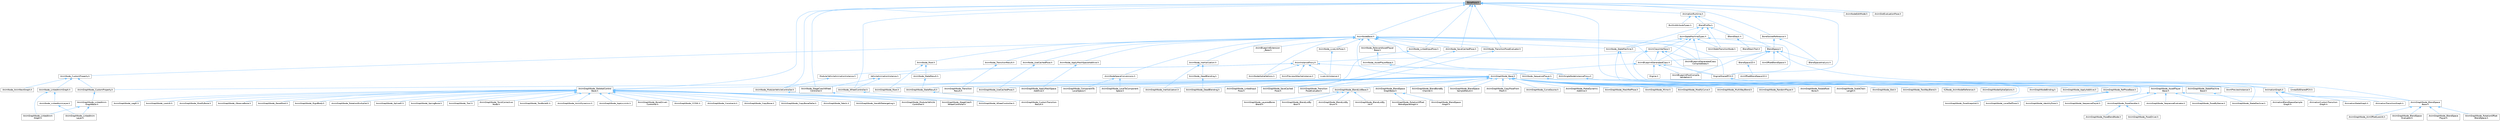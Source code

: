 digraph "BonePose.h"
{
 // INTERACTIVE_SVG=YES
 // LATEX_PDF_SIZE
  bgcolor="transparent";
  edge [fontname=Helvetica,fontsize=10,labelfontname=Helvetica,labelfontsize=10];
  node [fontname=Helvetica,fontsize=10,shape=box,height=0.2,width=0.4];
  Node1 [id="Node000001",label="BonePose.h",height=0.2,width=0.4,color="gray40", fillcolor="grey60", style="filled", fontcolor="black",tooltip=" "];
  Node1 -> Node2 [id="edge1_Node000001_Node000002",dir="back",color="steelblue1",style="solid",tooltip=" "];
  Node2 [id="Node000002",label="AnimGraphNode_SkeletalControl\lBase.h",height=0.2,width=0.4,color="grey40", fillcolor="white", style="filled",URL="$d9/dff/AnimGraphNode__SkeletalControlBase_8h.html",tooltip=" "];
  Node2 -> Node3 [id="edge2_Node000002_Node000003",dir="back",color="steelblue1",style="solid",tooltip=" "];
  Node3 [id="Node000003",label="AnimGraphNode_AnimDynamics.h",height=0.2,width=0.4,color="grey40", fillcolor="white", style="filled",URL="$da/dc2/AnimGraphNode__AnimDynamics_8h.html",tooltip=" "];
  Node2 -> Node4 [id="edge3_Node000002_Node000004",dir="back",color="steelblue1",style="solid",tooltip=" "];
  Node4 [id="Node000004",label="AnimGraphNode_ApplyLimits.h",height=0.2,width=0.4,color="grey40", fillcolor="white", style="filled",URL="$dc/d36/AnimGraphNode__ApplyLimits_8h.html",tooltip=" "];
  Node2 -> Node5 [id="edge4_Node000002_Node000005",dir="back",color="steelblue1",style="solid",tooltip=" "];
  Node5 [id="Node000005",label="AnimGraphNode_BoneDriven\lController.h",height=0.2,width=0.4,color="grey40", fillcolor="white", style="filled",URL="$df/df3/AnimGraphNode__BoneDrivenController_8h.html",tooltip=" "];
  Node2 -> Node6 [id="edge5_Node000002_Node000006",dir="back",color="steelblue1",style="solid",tooltip=" "];
  Node6 [id="Node000006",label="AnimGraphNode_CCDIK.h",height=0.2,width=0.4,color="grey40", fillcolor="white", style="filled",URL="$df/d0d/AnimGraphNode__CCDIK_8h.html",tooltip=" "];
  Node2 -> Node7 [id="edge6_Node000002_Node000007",dir="back",color="steelblue1",style="solid",tooltip=" "];
  Node7 [id="Node000007",label="AnimGraphNode_Constraint.h",height=0.2,width=0.4,color="grey40", fillcolor="white", style="filled",URL="$d2/d98/AnimGraphNode__Constraint_8h.html",tooltip=" "];
  Node2 -> Node8 [id="edge7_Node000002_Node000008",dir="back",color="steelblue1",style="solid",tooltip=" "];
  Node8 [id="Node000008",label="AnimGraphNode_CopyBone.h",height=0.2,width=0.4,color="grey40", fillcolor="white", style="filled",URL="$dc/de6/AnimGraphNode__CopyBone_8h.html",tooltip=" "];
  Node2 -> Node9 [id="edge8_Node000002_Node000009",dir="back",color="steelblue1",style="solid",tooltip=" "];
  Node9 [id="Node000009",label="AnimGraphNode_CopyBoneDelta.h",height=0.2,width=0.4,color="grey40", fillcolor="white", style="filled",URL="$d8/d60/AnimGraphNode__CopyBoneDelta_8h.html",tooltip=" "];
  Node2 -> Node10 [id="edge9_Node000002_Node000010",dir="back",color="steelblue1",style="solid",tooltip=" "];
  Node10 [id="Node000010",label="AnimGraphNode_Fabrik.h",height=0.2,width=0.4,color="grey40", fillcolor="white", style="filled",URL="$d6/d79/AnimGraphNode__Fabrik_8h.html",tooltip=" "];
  Node2 -> Node11 [id="edge10_Node000002_Node000011",dir="back",color="steelblue1",style="solid",tooltip=" "];
  Node11 [id="Node000011",label="AnimGraphNode_HandIKRetargeting.h",height=0.2,width=0.4,color="grey40", fillcolor="white", style="filled",URL="$dd/dee/AnimGraphNode__HandIKRetargeting_8h.html",tooltip=" "];
  Node2 -> Node12 [id="edge11_Node000002_Node000012",dir="back",color="steelblue1",style="solid",tooltip=" "];
  Node12 [id="Node000012",label="AnimGraphNode_LegIK.h",height=0.2,width=0.4,color="grey40", fillcolor="white", style="filled",URL="$d3/d59/AnimGraphNode__LegIK_8h.html",tooltip=" "];
  Node2 -> Node13 [id="edge12_Node000002_Node000013",dir="back",color="steelblue1",style="solid",tooltip=" "];
  Node13 [id="Node000013",label="AnimGraphNode_LookAt.h",height=0.2,width=0.4,color="grey40", fillcolor="white", style="filled",URL="$dd/de3/AnimGraphNode__LookAt_8h.html",tooltip=" "];
  Node2 -> Node14 [id="edge13_Node000002_Node000014",dir="back",color="steelblue1",style="solid",tooltip=" "];
  Node14 [id="Node000014",label="AnimGraphNode_ModifyBone.h",height=0.2,width=0.4,color="grey40", fillcolor="white", style="filled",URL="$d1/d8e/AnimGraphNode__ModifyBone_8h.html",tooltip=" "];
  Node2 -> Node15 [id="edge14_Node000002_Node000015",dir="back",color="steelblue1",style="solid",tooltip=" "];
  Node15 [id="Node000015",label="AnimGraphNode_ModularVehicle\lController.h",height=0.2,width=0.4,color="grey40", fillcolor="white", style="filled",URL="$d3/d04/AnimGraphNode__ModularVehicleController_8h.html",tooltip=" "];
  Node2 -> Node16 [id="edge15_Node000002_Node000016",dir="back",color="steelblue1",style="solid",tooltip=" "];
  Node16 [id="Node000016",label="AnimGraphNode_ObserveBone.h",height=0.2,width=0.4,color="grey40", fillcolor="white", style="filled",URL="$d0/dcc/AnimGraphNode__ObserveBone_8h.html",tooltip=" "];
  Node2 -> Node17 [id="edge16_Node000002_Node000017",dir="back",color="steelblue1",style="solid",tooltip=" "];
  Node17 [id="Node000017",label="AnimGraphNode_ResetRoot.h",height=0.2,width=0.4,color="grey40", fillcolor="white", style="filled",URL="$dd/da9/AnimGraphNode__ResetRoot_8h.html",tooltip=" "];
  Node2 -> Node18 [id="edge17_Node000002_Node000018",dir="back",color="steelblue1",style="solid",tooltip=" "];
  Node18 [id="Node000018",label="AnimGraphNode_RigidBody.h",height=0.2,width=0.4,color="grey40", fillcolor="white", style="filled",URL="$d0/d05/AnimGraphNode__RigidBody_8h.html",tooltip=" "];
  Node2 -> Node19 [id="edge18_Node000002_Node000019",dir="back",color="steelblue1",style="solid",tooltip=" "];
  Node19 [id="Node000019",label="AnimGraphNode_RotationMultiplier.h",height=0.2,width=0.4,color="grey40", fillcolor="white", style="filled",URL="$d6/d16/AnimGraphNode__RotationMultiplier_8h.html",tooltip=" "];
  Node2 -> Node20 [id="edge19_Node000002_Node000020",dir="back",color="steelblue1",style="solid",tooltip=" "];
  Node20 [id="Node000020",label="AnimGraphNode_SplineIK.h",height=0.2,width=0.4,color="grey40", fillcolor="white", style="filled",URL="$d0/d7e/AnimGraphNode__SplineIK_8h.html",tooltip=" "];
  Node2 -> Node21 [id="edge20_Node000002_Node000021",dir="back",color="steelblue1",style="solid",tooltip=" "];
  Node21 [id="Node000021",label="AnimGraphNode_SpringBone.h",height=0.2,width=0.4,color="grey40", fillcolor="white", style="filled",URL="$dc/d38/AnimGraphNode__SpringBone_8h.html",tooltip=" "];
  Node2 -> Node22 [id="edge21_Node000002_Node000022",dir="back",color="steelblue1",style="solid",tooltip=" "];
  Node22 [id="Node000022",label="AnimGraphNode_StageCoach\lWheelController.h",height=0.2,width=0.4,color="grey40", fillcolor="white", style="filled",URL="$d6/dbe/AnimGraphNode__StageCoachWheelController_8h.html",tooltip=" "];
  Node2 -> Node23 [id="edge22_Node000002_Node000023",dir="back",color="steelblue1",style="solid",tooltip=" "];
  Node23 [id="Node000023",label="AnimGraphNode_Trail.h",height=0.2,width=0.4,color="grey40", fillcolor="white", style="filled",URL="$d4/d5a/AnimGraphNode__Trail_8h.html",tooltip=" "];
  Node2 -> Node24 [id="edge23_Node000002_Node000024",dir="back",color="steelblue1",style="solid",tooltip=" "];
  Node24 [id="Node000024",label="AnimGraphNode_TwistCorrective\lNode.h",height=0.2,width=0.4,color="grey40", fillcolor="white", style="filled",URL="$de/d7f/AnimGraphNode__TwistCorrectiveNode_8h.html",tooltip=" "];
  Node2 -> Node25 [id="edge24_Node000002_Node000025",dir="back",color="steelblue1",style="solid",tooltip=" "];
  Node25 [id="Node000025",label="AnimGraphNode_TwoBoneIK.h",height=0.2,width=0.4,color="grey40", fillcolor="white", style="filled",URL="$d1/dc2/AnimGraphNode__TwoBoneIK_8h.html",tooltip=" "];
  Node2 -> Node26 [id="edge25_Node000002_Node000026",dir="back",color="steelblue1",style="solid",tooltip=" "];
  Node26 [id="Node000026",label="AnimGraphNode_WheelController.h",height=0.2,width=0.4,color="grey40", fillcolor="white", style="filled",URL="$df/de4/AnimGraphNode__WheelController_8h.html",tooltip=" "];
  Node1 -> Node27 [id="edge26_Node000001_Node000027",dir="back",color="steelblue1",style="solid",tooltip=" "];
  Node27 [id="Node000027",label="AnimNodeBase.h",height=0.2,width=0.4,color="grey40", fillcolor="white", style="filled",URL="$d9/dce/AnimNodeBase_8h.html",tooltip=" "];
  Node27 -> Node28 [id="edge27_Node000027_Node000028",dir="back",color="steelblue1",style="solid",tooltip=" "];
  Node28 [id="Node000028",label="AnimBlueprintExtension\l_Base.h",height=0.2,width=0.4,color="grey40", fillcolor="white", style="filled",URL="$d1/d73/AnimBlueprintExtension__Base_8h.html",tooltip=" "];
  Node27 -> Node29 [id="edge28_Node000027_Node000029",dir="back",color="steelblue1",style="solid",tooltip=" "];
  Node29 [id="Node000029",label="AnimBlueprintGeneratedClass.h",height=0.2,width=0.4,color="grey40", fillcolor="white", style="filled",URL="$dc/d81/AnimBlueprintGeneratedClass_8h.html",tooltip=" "];
  Node29 -> Node30 [id="edge29_Node000029_Node000030",dir="back",color="steelblue1",style="solid",tooltip=" "];
  Node30 [id="Node000030",label="AnimBlueprintPostCompile\lValidation.h",height=0.2,width=0.4,color="grey40", fillcolor="white", style="filled",URL="$de/d1b/AnimBlueprintPostCompileValidation_8h.html",tooltip=" "];
  Node29 -> Node31 [id="edge30_Node000029_Node000031",dir="back",color="steelblue1",style="solid",tooltip=" "];
  Node31 [id="Node000031",label="AnimGraphNode_Base.h",height=0.2,width=0.4,color="grey40", fillcolor="white", style="filled",URL="$d0/dfb/AnimGraphNode__Base_8h.html",tooltip=" "];
  Node31 -> Node32 [id="edge31_Node000031_Node000032",dir="back",color="steelblue1",style="solid",tooltip=" "];
  Node32 [id="Node000032",label="AnimGraphNodeAlphaOptions.h",height=0.2,width=0.4,color="grey40", fillcolor="white", style="filled",URL="$d6/df6/AnimGraphNodeAlphaOptions_8h.html",tooltip=" "];
  Node31 -> Node33 [id="edge32_Node000031_Node000033",dir="back",color="steelblue1",style="solid",tooltip=" "];
  Node33 [id="Node000033",label="AnimGraphNodeBinding.h",height=0.2,width=0.4,color="grey40", fillcolor="white", style="filled",URL="$d6/d3b/AnimGraphNodeBinding_8h.html",tooltip=" "];
  Node31 -> Node34 [id="edge33_Node000031_Node000034",dir="back",color="steelblue1",style="solid",tooltip=" "];
  Node34 [id="Node000034",label="AnimGraphNode_ApplyAdditive.h",height=0.2,width=0.4,color="grey40", fillcolor="white", style="filled",URL="$da/d67/AnimGraphNode__ApplyAdditive_8h.html",tooltip=" "];
  Node31 -> Node35 [id="edge34_Node000031_Node000035",dir="back",color="steelblue1",style="solid",tooltip=" "];
  Node35 [id="Node000035",label="AnimGraphNode_ApplyMeshSpace\lAdditive.h",height=0.2,width=0.4,color="grey40", fillcolor="white", style="filled",URL="$dd/dc4/AnimGraphNode__ApplyMeshSpaceAdditive_8h.html",tooltip=" "];
  Node31 -> Node36 [id="edge35_Node000031_Node000036",dir="back",color="steelblue1",style="solid",tooltip=" "];
  Node36 [id="Node000036",label="AnimGraphNode_AssetPlayer\lBase.h",height=0.2,width=0.4,color="grey40", fillcolor="white", style="filled",URL="$d1/d4f/AnimGraphNode__AssetPlayerBase_8h.html",tooltip=" "];
  Node36 -> Node37 [id="edge36_Node000036_Node000037",dir="back",color="steelblue1",style="solid",tooltip=" "];
  Node37 [id="Node000037",label="AnimGraphNode_BlendSpace\lBase.h",height=0.2,width=0.4,color="grey40", fillcolor="white", style="filled",URL="$d7/d6d/AnimGraphNode__BlendSpaceBase_8h.html",tooltip=" "];
  Node37 -> Node38 [id="edge37_Node000037_Node000038",dir="back",color="steelblue1",style="solid",tooltip=" "];
  Node38 [id="Node000038",label="AnimGraphNode_AimOffsetLookAt.h",height=0.2,width=0.4,color="grey40", fillcolor="white", style="filled",URL="$d2/daa/AnimGraphNode__AimOffsetLookAt_8h.html",tooltip=" "];
  Node37 -> Node39 [id="edge38_Node000037_Node000039",dir="back",color="steelblue1",style="solid",tooltip=" "];
  Node39 [id="Node000039",label="AnimGraphNode_BlendSpace\lEvaluator.h",height=0.2,width=0.4,color="grey40", fillcolor="white", style="filled",URL="$d0/d5d/AnimGraphNode__BlendSpaceEvaluator_8h.html",tooltip=" "];
  Node37 -> Node40 [id="edge39_Node000037_Node000040",dir="back",color="steelblue1",style="solid",tooltip=" "];
  Node40 [id="Node000040",label="AnimGraphNode_BlendSpace\lPlayer.h",height=0.2,width=0.4,color="grey40", fillcolor="white", style="filled",URL="$d2/d22/AnimGraphNode__BlendSpacePlayer_8h.html",tooltip=" "];
  Node37 -> Node41 [id="edge40_Node000037_Node000041",dir="back",color="steelblue1",style="solid",tooltip=" "];
  Node41 [id="Node000041",label="AnimGraphNode_RotationOffset\lBlendSpace.h",height=0.2,width=0.4,color="grey40", fillcolor="white", style="filled",URL="$dc/dd5/AnimGraphNode__RotationOffsetBlendSpace_8h.html",tooltip=" "];
  Node36 -> Node42 [id="edge41_Node000036_Node000042",dir="back",color="steelblue1",style="solid",tooltip=" "];
  Node42 [id="Node000042",label="AnimGraphNode_PoseByName.h",height=0.2,width=0.4,color="grey40", fillcolor="white", style="filled",URL="$d7/d02/AnimGraphNode__PoseByName_8h.html",tooltip=" "];
  Node36 -> Node43 [id="edge42_Node000036_Node000043",dir="back",color="steelblue1",style="solid",tooltip=" "];
  Node43 [id="Node000043",label="AnimGraphNode_PoseHandler.h",height=0.2,width=0.4,color="grey40", fillcolor="white", style="filled",URL="$df/dfb/AnimGraphNode__PoseHandler_8h.html",tooltip=" "];
  Node43 -> Node44 [id="edge43_Node000043_Node000044",dir="back",color="steelblue1",style="solid",tooltip=" "];
  Node44 [id="Node000044",label="AnimGraphNode_PoseBlendNode.h",height=0.2,width=0.4,color="grey40", fillcolor="white", style="filled",URL="$de/d70/AnimGraphNode__PoseBlendNode_8h.html",tooltip=" "];
  Node43 -> Node45 [id="edge44_Node000043_Node000045",dir="back",color="steelblue1",style="solid",tooltip=" "];
  Node45 [id="Node000045",label="AnimGraphNode_PoseDriver.h",height=0.2,width=0.4,color="grey40", fillcolor="white", style="filled",URL="$d7/d7d/AnimGraphNode__PoseDriver_8h.html",tooltip=" "];
  Node36 -> Node46 [id="edge45_Node000036_Node000046",dir="back",color="steelblue1",style="solid",tooltip=" "];
  Node46 [id="Node000046",label="AnimGraphNode_SequenceEvaluator.h",height=0.2,width=0.4,color="grey40", fillcolor="white", style="filled",URL="$d1/d1c/AnimGraphNode__SequenceEvaluator_8h.html",tooltip=" "];
  Node36 -> Node47 [id="edge46_Node000036_Node000047",dir="back",color="steelblue1",style="solid",tooltip=" "];
  Node47 [id="Node000047",label="AnimGraphNode_SequencePlayer.h",height=0.2,width=0.4,color="grey40", fillcolor="white", style="filled",URL="$d2/d91/AnimGraphNode__SequencePlayer_8h.html",tooltip=" "];
  Node31 -> Node48 [id="edge47_Node000031_Node000048",dir="back",color="steelblue1",style="solid",tooltip=" "];
  Node48 [id="Node000048",label="AnimGraphNode_BlendBoneBy\lChannel.h",height=0.2,width=0.4,color="grey40", fillcolor="white", style="filled",URL="$de/da9/AnimGraphNode__BlendBoneByChannel_8h.html",tooltip=" "];
  Node31 -> Node49 [id="edge48_Node000031_Node000049",dir="back",color="steelblue1",style="solid",tooltip=" "];
  Node49 [id="Node000049",label="AnimGraphNode_BlendListBase.h",height=0.2,width=0.4,color="grey40", fillcolor="white", style="filled",URL="$d7/d20/AnimGraphNode__BlendListBase_8h.html",tooltip=" "];
  Node49 -> Node50 [id="edge49_Node000049_Node000050",dir="back",color="steelblue1",style="solid",tooltip=" "];
  Node50 [id="Node000050",label="AnimGraphNode_BlendListBy\lBool.h",height=0.2,width=0.4,color="grey40", fillcolor="white", style="filled",URL="$d9/d9d/AnimGraphNode__BlendListByBool_8h.html",tooltip=" "];
  Node49 -> Node51 [id="edge50_Node000049_Node000051",dir="back",color="steelblue1",style="solid",tooltip=" "];
  Node51 [id="Node000051",label="AnimGraphNode_BlendListBy\lEnum.h",height=0.2,width=0.4,color="grey40", fillcolor="white", style="filled",URL="$de/d60/AnimGraphNode__BlendListByEnum_8h.html",tooltip=" "];
  Node49 -> Node52 [id="edge51_Node000049_Node000052",dir="back",color="steelblue1",style="solid",tooltip=" "];
  Node52 [id="Node000052",label="AnimGraphNode_BlendListBy\lInt.h",height=0.2,width=0.4,color="grey40", fillcolor="white", style="filled",URL="$dc/df2/AnimGraphNode__BlendListByInt_8h.html",tooltip=" "];
  Node49 -> Node53 [id="edge52_Node000049_Node000053",dir="back",color="steelblue1",style="solid",tooltip=" "];
  Node53 [id="Node000053",label="AnimGraphNode_LayeredBone\lBlend.h",height=0.2,width=0.4,color="grey40", fillcolor="white", style="filled",URL="$d2/d01/AnimGraphNode__LayeredBoneBlend_8h.html",tooltip=" "];
  Node31 -> Node54 [id="edge53_Node000031_Node000054",dir="back",color="steelblue1",style="solid",tooltip=" "];
  Node54 [id="Node000054",label="AnimGraphNode_BlendSpace\lGraphBase.h",height=0.2,width=0.4,color="grey40", fillcolor="white", style="filled",URL="$d6/d44/AnimGraphNode__BlendSpaceGraphBase_8h.html",tooltip=" "];
  Node54 -> Node55 [id="edge54_Node000054_Node000055",dir="back",color="steelblue1",style="solid",tooltip=" "];
  Node55 [id="Node000055",label="AnimGraphNode_BlendSpace\lGraph.h",height=0.2,width=0.4,color="grey40", fillcolor="white", style="filled",URL="$d7/d81/AnimGraphNode__BlendSpaceGraph_8h.html",tooltip=" "];
  Node54 -> Node56 [id="edge55_Node000054_Node000056",dir="back",color="steelblue1",style="solid",tooltip=" "];
  Node56 [id="Node000056",label="AnimGraphNode_RotationOffset\lBlendSpaceGraph.h",height=0.2,width=0.4,color="grey40", fillcolor="white", style="filled",URL="$d0/d4c/AnimGraphNode__RotationOffsetBlendSpaceGraph_8h.html",tooltip=" "];
  Node31 -> Node57 [id="edge56_Node000031_Node000057",dir="back",color="steelblue1",style="solid",tooltip=" "];
  Node57 [id="Node000057",label="AnimGraphNode_BlendSpace\lSampleResult.h",height=0.2,width=0.4,color="grey40", fillcolor="white", style="filled",URL="$de/df8/AnimGraphNode__BlendSpaceSampleResult_8h.html",tooltip=" "];
  Node31 -> Node58 [id="edge57_Node000031_Node000058",dir="back",color="steelblue1",style="solid",tooltip=" "];
  Node58 [id="Node000058",label="AnimGraphNode_ComponentTo\lLocalSpace.h",height=0.2,width=0.4,color="grey40", fillcolor="white", style="filled",URL="$d1/d3f/AnimGraphNode__ComponentToLocalSpace_8h.html",tooltip=" "];
  Node31 -> Node59 [id="edge58_Node000031_Node000059",dir="back",color="steelblue1",style="solid",tooltip=" "];
  Node59 [id="Node000059",label="AnimGraphNode_CopyPoseFrom\lMesh.h",height=0.2,width=0.4,color="grey40", fillcolor="white", style="filled",URL="$d6/d71/AnimGraphNode__CopyPoseFromMesh_8h.html",tooltip=" "];
  Node31 -> Node60 [id="edge59_Node000031_Node000060",dir="back",color="steelblue1",style="solid",tooltip=" "];
  Node60 [id="Node000060",label="AnimGraphNode_CurveSource.h",height=0.2,width=0.4,color="grey40", fillcolor="white", style="filled",URL="$dc/de5/AnimGraphNode__CurveSource_8h.html",tooltip=" "];
  Node31 -> Node61 [id="edge60_Node000031_Node000061",dir="back",color="steelblue1",style="solid",tooltip=" "];
  Node61 [id="Node000061",label="AnimGraphNode_CustomProperty.h",height=0.2,width=0.4,color="grey40", fillcolor="white", style="filled",URL="$d8/d3f/AnimGraphNode__CustomProperty_8h.html",tooltip=" "];
  Node61 -> Node62 [id="edge61_Node000061_Node000062",dir="back",color="steelblue1",style="solid",tooltip=" "];
  Node62 [id="Node000062",label="AnimGraphNode_LinkedAnim\lGraphBase.h",height=0.2,width=0.4,color="grey40", fillcolor="white", style="filled",URL="$d5/de1/AnimGraphNode__LinkedAnimGraphBase_8h.html",tooltip=" "];
  Node62 -> Node63 [id="edge62_Node000062_Node000063",dir="back",color="steelblue1",style="solid",tooltip=" "];
  Node63 [id="Node000063",label="AnimGraphNode_LinkedAnim\lGraph.h",height=0.2,width=0.4,color="grey40", fillcolor="white", style="filled",URL="$da/dd5/AnimGraphNode__LinkedAnimGraph_8h.html",tooltip=" "];
  Node62 -> Node64 [id="edge63_Node000062_Node000064",dir="back",color="steelblue1",style="solid",tooltip=" "];
  Node64 [id="Node000064",label="AnimGraphNode_LinkedAnim\lLayer.h",height=0.2,width=0.4,color="grey40", fillcolor="white", style="filled",URL="$dc/d51/AnimGraphNode__LinkedAnimLayer_8h.html",tooltip=" "];
  Node31 -> Node65 [id="edge64_Node000031_Node000065",dir="back",color="steelblue1",style="solid",tooltip=" "];
  Node65 [id="Node000065",label="AnimGraphNode_DeadBlending.h",height=0.2,width=0.4,color="grey40", fillcolor="white", style="filled",URL="$d8/d73/AnimGraphNode__DeadBlending_8h.html",tooltip=" "];
  Node31 -> Node66 [id="edge65_Node000031_Node000066",dir="back",color="steelblue1",style="solid",tooltip=" "];
  Node66 [id="Node000066",label="AnimGraphNode_Inertialization.h",height=0.2,width=0.4,color="grey40", fillcolor="white", style="filled",URL="$d7/d66/AnimGraphNode__Inertialization_8h.html",tooltip=" "];
  Node31 -> Node67 [id="edge66_Node000031_Node000067",dir="back",color="steelblue1",style="solid",tooltip=" "];
  Node67 [id="Node000067",label="AnimGraphNode_LinkedInput\lPose.h",height=0.2,width=0.4,color="grey40", fillcolor="white", style="filled",URL="$d7/d8c/AnimGraphNode__LinkedInputPose_8h.html",tooltip=" "];
  Node31 -> Node68 [id="edge67_Node000031_Node000068",dir="back",color="steelblue1",style="solid",tooltip=" "];
  Node68 [id="Node000068",label="AnimGraphNode_LocalToComponent\lSpace.h",height=0.2,width=0.4,color="grey40", fillcolor="white", style="filled",URL="$d6/d01/AnimGraphNode__LocalToComponentSpace_8h.html",tooltip=" "];
  Node31 -> Node69 [id="edge68_Node000031_Node000069",dir="back",color="steelblue1",style="solid",tooltip=" "];
  Node69 [id="Node000069",label="AnimGraphNode_MakeDynamic\lAdditive.h",height=0.2,width=0.4,color="grey40", fillcolor="white", style="filled",URL="$d4/dc9/AnimGraphNode__MakeDynamicAdditive_8h.html",tooltip=" "];
  Node31 -> Node70 [id="edge69_Node000031_Node000070",dir="back",color="steelblue1",style="solid",tooltip=" "];
  Node70 [id="Node000070",label="AnimGraphNode_MeshRefPose.h",height=0.2,width=0.4,color="grey40", fillcolor="white", style="filled",URL="$d3/d58/AnimGraphNode__MeshRefPose_8h.html",tooltip=" "];
  Node31 -> Node71 [id="edge70_Node000031_Node000071",dir="back",color="steelblue1",style="solid",tooltip=" "];
  Node71 [id="Node000071",label="AnimGraphNode_Mirror.h",height=0.2,width=0.4,color="grey40", fillcolor="white", style="filled",URL="$de/d96/AnimGraphNode__Mirror_8h.html",tooltip=" "];
  Node31 -> Node72 [id="edge71_Node000031_Node000072",dir="back",color="steelblue1",style="solid",tooltip=" "];
  Node72 [id="Node000072",label="AnimGraphNode_ModifyCurve.h",height=0.2,width=0.4,color="grey40", fillcolor="white", style="filled",URL="$d5/d09/AnimGraphNode__ModifyCurve_8h.html",tooltip=" "];
  Node31 -> Node73 [id="edge72_Node000031_Node000073",dir="back",color="steelblue1",style="solid",tooltip=" "];
  Node73 [id="Node000073",label="AnimGraphNode_MultiWayBlend.h",height=0.2,width=0.4,color="grey40", fillcolor="white", style="filled",URL="$dd/dcb/AnimGraphNode__MultiWayBlend_8h.html",tooltip=" "];
  Node31 -> Node74 [id="edge73_Node000031_Node000074",dir="back",color="steelblue1",style="solid",tooltip=" "];
  Node74 [id="Node000074",label="AnimGraphNode_PoseSnapshot.h",height=0.2,width=0.4,color="grey40", fillcolor="white", style="filled",URL="$d1/d92/AnimGraphNode__PoseSnapshot_8h.html",tooltip=" "];
  Node31 -> Node75 [id="edge74_Node000031_Node000075",dir="back",color="steelblue1",style="solid",tooltip=" "];
  Node75 [id="Node000075",label="AnimGraphNode_RandomPlayer.h",height=0.2,width=0.4,color="grey40", fillcolor="white", style="filled",URL="$dc/d48/AnimGraphNode__RandomPlayer_8h.html",tooltip=" "];
  Node31 -> Node76 [id="edge75_Node000031_Node000076",dir="back",color="steelblue1",style="solid",tooltip=" "];
  Node76 [id="Node000076",label="AnimGraphNode_RefPoseBase.h",height=0.2,width=0.4,color="grey40", fillcolor="white", style="filled",URL="$d8/d34/AnimGraphNode__RefPoseBase_8h.html",tooltip=" "];
  Node76 -> Node77 [id="edge76_Node000076_Node000077",dir="back",color="steelblue1",style="solid",tooltip=" "];
  Node77 [id="Node000077",label="AnimGraphNode_IdentityPose.h",height=0.2,width=0.4,color="grey40", fillcolor="white", style="filled",URL="$d8/dac/AnimGraphNode__IdentityPose_8h.html",tooltip=" "];
  Node76 -> Node78 [id="edge77_Node000076_Node000078",dir="back",color="steelblue1",style="solid",tooltip=" "];
  Node78 [id="Node000078",label="AnimGraphNode_LocalRefPose.h",height=0.2,width=0.4,color="grey40", fillcolor="white", style="filled",URL="$df/d6f/AnimGraphNode__LocalRefPose_8h.html",tooltip=" "];
  Node76 -> Node74 [id="edge78_Node000076_Node000074",dir="back",color="steelblue1",style="solid",tooltip=" "];
  Node31 -> Node79 [id="edge79_Node000031_Node000079",dir="back",color="steelblue1",style="solid",tooltip=" "];
  Node79 [id="Node000079",label="AnimGraphNode_Root.h",height=0.2,width=0.4,color="grey40", fillcolor="white", style="filled",URL="$d2/d39/AnimGraphNode__Root_8h.html",tooltip=" "];
  Node31 -> Node80 [id="edge80_Node000031_Node000080",dir="back",color="steelblue1",style="solid",tooltip=" "];
  Node80 [id="Node000080",label="AnimGraphNode_RotateRoot\lBone.h",height=0.2,width=0.4,color="grey40", fillcolor="white", style="filled",URL="$d4/de0/AnimGraphNode__RotateRootBone_8h.html",tooltip=" "];
  Node31 -> Node81 [id="edge81_Node000031_Node000081",dir="back",color="steelblue1",style="solid",tooltip=" "];
  Node81 [id="Node000081",label="AnimGraphNode_SaveCached\lPose.h",height=0.2,width=0.4,color="grey40", fillcolor="white", style="filled",URL="$df/d5e/AnimGraphNode__SaveCachedPose_8h.html",tooltip=" "];
  Node31 -> Node82 [id="edge82_Node000031_Node000082",dir="back",color="steelblue1",style="solid",tooltip=" "];
  Node82 [id="Node000082",label="AnimGraphNode_ScaleChain\lLength.h",height=0.2,width=0.4,color="grey40", fillcolor="white", style="filled",URL="$d9/df8/AnimGraphNode__ScaleChainLength_8h.html",tooltip=" "];
  Node31 -> Node2 [id="edge83_Node000031_Node000002",dir="back",color="steelblue1",style="solid",tooltip=" "];
  Node31 -> Node83 [id="edge84_Node000031_Node000083",dir="back",color="steelblue1",style="solid",tooltip=" "];
  Node83 [id="Node000083",label="AnimGraphNode_Slot.h",height=0.2,width=0.4,color="grey40", fillcolor="white", style="filled",URL="$df/d63/AnimGraphNode__Slot_8h.html",tooltip=" "];
  Node31 -> Node84 [id="edge85_Node000031_Node000084",dir="back",color="steelblue1",style="solid",tooltip=" "];
  Node84 [id="Node000084",label="AnimGraphNode_StateMachine\lBase.h",height=0.2,width=0.4,color="grey40", fillcolor="white", style="filled",URL="$dc/d11/AnimGraphNode__StateMachineBase_8h.html",tooltip=" "];
  Node84 -> Node85 [id="edge86_Node000084_Node000085",dir="back",color="steelblue1",style="solid",tooltip=" "];
  Node85 [id="Node000085",label="AnimGraphNode_StateMachine.h",height=0.2,width=0.4,color="grey40", fillcolor="white", style="filled",URL="$d9/d4d/AnimGraphNode__StateMachine_8h.html",tooltip=" "];
  Node31 -> Node86 [id="edge87_Node000031_Node000086",dir="back",color="steelblue1",style="solid",tooltip=" "];
  Node86 [id="Node000086",label="AnimGraphNode_StateResult.h",height=0.2,width=0.4,color="grey40", fillcolor="white", style="filled",URL="$d3/d7e/AnimGraphNode__StateResult_8h.html",tooltip=" "];
  Node86 -> Node87 [id="edge88_Node000086_Node000087",dir="back",color="steelblue1",style="solid",tooltip=" "];
  Node87 [id="Node000087",label="AnimGraphNode_CustomTransition\lResult.h",height=0.2,width=0.4,color="grey40", fillcolor="white", style="filled",URL="$df/d6e/AnimGraphNode__CustomTransitionResult_8h.html",tooltip=" "];
  Node31 -> Node88 [id="edge89_Node000031_Node000088",dir="back",color="steelblue1",style="solid",tooltip=" "];
  Node88 [id="Node000088",label="AnimGraphNode_Transition\lPoseEvaluator.h",height=0.2,width=0.4,color="grey40", fillcolor="white", style="filled",URL="$d8/dec/AnimGraphNode__TransitionPoseEvaluator_8h.html",tooltip=" "];
  Node31 -> Node89 [id="edge90_Node000031_Node000089",dir="back",color="steelblue1",style="solid",tooltip=" "];
  Node89 [id="Node000089",label="AnimGraphNode_Transition\lResult.h",height=0.2,width=0.4,color="grey40", fillcolor="white", style="filled",URL="$d7/d74/AnimGraphNode__TransitionResult_8h.html",tooltip=" "];
  Node31 -> Node90 [id="edge91_Node000031_Node000090",dir="back",color="steelblue1",style="solid",tooltip=" "];
  Node90 [id="Node000090",label="AnimGraphNode_TwoWayBlend.h",height=0.2,width=0.4,color="grey40", fillcolor="white", style="filled",URL="$d0/df0/AnimGraphNode__TwoWayBlend_8h.html",tooltip=" "];
  Node31 -> Node91 [id="edge92_Node000031_Node000091",dir="back",color="steelblue1",style="solid",tooltip=" "];
  Node91 [id="Node000091",label="AnimGraphNode_UseCachedPose.h",height=0.2,width=0.4,color="grey40", fillcolor="white", style="filled",URL="$d8/d30/AnimGraphNode__UseCachedPose_8h.html",tooltip=" "];
  Node31 -> Node92 [id="edge93_Node000031_Node000092",dir="back",color="steelblue1",style="solid",tooltip=" "];
  Node92 [id="Node000092",label="AnimationGraph.h",height=0.2,width=0.4,color="grey40", fillcolor="white", style="filled",URL="$df/d2e/AnimationGraph_8h.html",tooltip=" "];
  Node92 -> Node93 [id="edge94_Node000092_Node000093",dir="back",color="steelblue1",style="solid",tooltip=" "];
  Node93 [id="Node000093",label="AnimationBlendSpaceSample\lGraph.h",height=0.2,width=0.4,color="grey40", fillcolor="white", style="filled",URL="$d1/d35/AnimationBlendSpaceSampleGraph_8h.html",tooltip=" "];
  Node92 -> Node94 [id="edge95_Node000092_Node000094",dir="back",color="steelblue1",style="solid",tooltip=" "];
  Node94 [id="Node000094",label="AnimationCustomTransition\lGraph.h",height=0.2,width=0.4,color="grey40", fillcolor="white", style="filled",URL="$dc/d6c/AnimationCustomTransitionGraph_8h.html",tooltip=" "];
  Node92 -> Node95 [id="edge96_Node000092_Node000095",dir="back",color="steelblue1",style="solid",tooltip=" "];
  Node95 [id="Node000095",label="AnimationStateGraph.h",height=0.2,width=0.4,color="grey40", fillcolor="white", style="filled",URL="$d1/d71/AnimationStateGraph_8h.html",tooltip=" "];
  Node92 -> Node96 [id="edge97_Node000092_Node000096",dir="back",color="steelblue1",style="solid",tooltip=" "];
  Node96 [id="Node000096",label="AnimationTransitionGraph.h",height=0.2,width=0.4,color="grey40", fillcolor="white", style="filled",URL="$d2/d0b/AnimationTransitionGraph_8h.html",tooltip=" "];
  Node31 -> Node97 [id="edge98_Node000031_Node000097",dir="back",color="steelblue1",style="solid",tooltip=" "];
  Node97 [id="Node000097",label="K2Node_AnimNodeReference.h",height=0.2,width=0.4,color="grey40", fillcolor="white", style="filled",URL="$d2/d81/K2Node__AnimNodeReference_8h.html",tooltip=" "];
  Node29 -> Node98 [id="edge99_Node000029_Node000098",dir="back",color="steelblue1",style="solid",tooltip=" "];
  Node98 [id="Node000098",label="Engine.h",height=0.2,width=0.4,color="grey40", fillcolor="white", style="filled",URL="$d1/d34/Public_2Engine_8h.html",tooltip=" "];
  Node29 -> Node99 [id="edge100_Node000029_Node000099",dir="back",color="steelblue1",style="solid",tooltip=" "];
  Node99 [id="Node000099",label="EngineSharedPCH.h",height=0.2,width=0.4,color="grey40", fillcolor="white", style="filled",URL="$dc/dbb/EngineSharedPCH_8h.html",tooltip=" "];
  Node99 -> Node100 [id="edge101_Node000099_Node000100",dir="back",color="steelblue1",style="solid",tooltip=" "];
  Node100 [id="Node000100",label="UnrealEdSharedPCH.h",height=0.2,width=0.4,color="grey40", fillcolor="white", style="filled",URL="$d1/de6/UnrealEdSharedPCH_8h.html",tooltip=" "];
  Node27 -> Node31 [id="edge102_Node000027_Node000031",dir="back",color="steelblue1",style="solid",tooltip=" "];
  Node27 -> Node101 [id="edge103_Node000027_Node000101",dir="back",color="steelblue1",style="solid",tooltip=" "];
  Node101 [id="Node000101",label="AnimNodeAlphaOptions.h",height=0.2,width=0.4,color="grey40", fillcolor="white", style="filled",URL="$df/d96/AnimNodeAlphaOptions_8h.html",tooltip=" "];
  Node27 -> Node102 [id="edge104_Node000027_Node000102",dir="back",color="steelblue1",style="solid",tooltip=" "];
  Node102 [id="Node000102",label="AnimNodeSpaceConversions.h",height=0.2,width=0.4,color="grey40", fillcolor="white", style="filled",URL="$da/d0a/AnimNodeSpaceConversions_8h.html",tooltip=" "];
  Node102 -> Node58 [id="edge105_Node000102_Node000058",dir="back",color="steelblue1",style="solid",tooltip=" "];
  Node102 -> Node68 [id="edge106_Node000102_Node000068",dir="back",color="steelblue1",style="solid",tooltip=" "];
  Node27 -> Node103 [id="edge107_Node000027_Node000103",dir="back",color="steelblue1",style="solid",tooltip=" "];
  Node103 [id="Node000103",label="AnimNode_ApplyMeshSpaceAdditive.h",height=0.2,width=0.4,color="grey40", fillcolor="white", style="filled",URL="$d9/d6b/AnimNode__ApplyMeshSpaceAdditive_8h.html",tooltip=" "];
  Node103 -> Node35 [id="edge108_Node000103_Node000035",dir="back",color="steelblue1",style="solid",tooltip=" "];
  Node27 -> Node104 [id="edge109_Node000027_Node000104",dir="back",color="steelblue1",style="solid",tooltip=" "];
  Node104 [id="Node000104",label="AnimNode_CustomProperty.h",height=0.2,width=0.4,color="grey40", fillcolor="white", style="filled",URL="$d3/ddc/AnimNode__CustomProperty_8h.html",tooltip=" "];
  Node104 -> Node61 [id="edge110_Node000104_Node000061",dir="back",color="steelblue1",style="solid",tooltip=" "];
  Node104 -> Node105 [id="edge111_Node000104_Node000105",dir="back",color="steelblue1",style="solid",tooltip=" "];
  Node105 [id="Node000105",label="AnimNode_AnimNextGraph.h",height=0.2,width=0.4,color="grey40", fillcolor="white", style="filled",URL="$d5/d20/AnimNode__AnimNextGraph_8h.html",tooltip=" "];
  Node104 -> Node106 [id="edge112_Node000104_Node000106",dir="back",color="steelblue1",style="solid",tooltip=" "];
  Node106 [id="Node000106",label="AnimNode_LinkedAnimGraph.h",height=0.2,width=0.4,color="grey40", fillcolor="white", style="filled",URL="$d8/d5e/AnimNode__LinkedAnimGraph_8h.html",tooltip=" "];
  Node106 -> Node63 [id="edge113_Node000106_Node000063",dir="back",color="steelblue1",style="solid",tooltip=" "];
  Node106 -> Node107 [id="edge114_Node000106_Node000107",dir="back",color="steelblue1",style="solid",tooltip=" "];
  Node107 [id="Node000107",label="AnimNode_LinkedAnimLayer.h",height=0.2,width=0.4,color="grey40", fillcolor="white", style="filled",URL="$da/d11/AnimNode__LinkedAnimLayer_8h.html",tooltip=" "];
  Node107 -> Node64 [id="edge115_Node000107_Node000064",dir="back",color="steelblue1",style="solid",tooltip=" "];
  Node27 -> Node108 [id="edge116_Node000027_Node000108",dir="back",color="steelblue1",style="solid",tooltip=" "];
  Node108 [id="Node000108",label="AnimNode_Inertialization.h",height=0.2,width=0.4,color="grey40", fillcolor="white", style="filled",URL="$d8/d62/AnimNode__Inertialization_8h.html",tooltip=" "];
  Node108 -> Node66 [id="edge117_Node000108_Node000066",dir="back",color="steelblue1",style="solid",tooltip=" "];
  Node108 -> Node109 [id="edge118_Node000108_Node000109",dir="back",color="steelblue1",style="solid",tooltip=" "];
  Node109 [id="Node000109",label="AnimNode_DeadBlending.h",height=0.2,width=0.4,color="grey40", fillcolor="white", style="filled",URL="$df/dfa/AnimNode__DeadBlending_8h.html",tooltip=" "];
  Node109 -> Node65 [id="edge119_Node000109_Node000065",dir="back",color="steelblue1",style="solid",tooltip=" "];
  Node27 -> Node110 [id="edge120_Node000027_Node000110",dir="back",color="steelblue1",style="solid",tooltip=" "];
  Node110 [id="Node000110",label="AnimNode_LinkedInputPose.h",height=0.2,width=0.4,color="grey40", fillcolor="white", style="filled",URL="$d3/d07/AnimNode__LinkedInputPose_8h.html",tooltip=" "];
  Node110 -> Node67 [id="edge121_Node000110_Node000067",dir="back",color="steelblue1",style="solid",tooltip=" "];
  Node27 -> Node111 [id="edge122_Node000027_Node000111",dir="back",color="steelblue1",style="solid",tooltip=" "];
  Node111 [id="Node000111",label="AnimNode_LiveLinkPose.h",height=0.2,width=0.4,color="grey40", fillcolor="white", style="filled",URL="$df/d09/AnimNode__LiveLinkPose_8h.html",tooltip=" "];
  Node111 -> Node112 [id="edge123_Node000111_Node000112",dir="back",color="steelblue1",style="solid",tooltip=" "];
  Node112 [id="Node000112",label="LiveLinkInstance.h",height=0.2,width=0.4,color="grey40", fillcolor="white", style="filled",URL="$d5/d97/LiveLinkInstance_8h.html",tooltip=" "];
  Node27 -> Node113 [id="edge124_Node000027_Node000113",dir="back",color="steelblue1",style="solid",tooltip=" "];
  Node113 [id="Node000113",label="AnimNode_RelevantAssetPlayer\lBase.h",height=0.2,width=0.4,color="grey40", fillcolor="white", style="filled",URL="$d5/d02/AnimNode__RelevantAssetPlayerBase_8h.html",tooltip=" "];
  Node113 -> Node114 [id="edge125_Node000113_Node000114",dir="back",color="steelblue1",style="solid",tooltip=" "];
  Node114 [id="Node000114",label="AnimNode_AssetPlayerBase.h",height=0.2,width=0.4,color="grey40", fillcolor="white", style="filled",URL="$db/d4a/AnimNode__AssetPlayerBase_8h.html",tooltip=" "];
  Node114 -> Node115 [id="edge126_Node000114_Node000115",dir="back",color="steelblue1",style="solid",tooltip=" "];
  Node115 [id="Node000115",label="AnimNode_SequencePlayer.h",height=0.2,width=0.4,color="grey40", fillcolor="white", style="filled",URL="$d6/d7e/AnimNode__SequencePlayer_8h.html",tooltip=" "];
  Node115 -> Node47 [id="edge127_Node000115_Node000047",dir="back",color="steelblue1",style="solid",tooltip=" "];
  Node27 -> Node116 [id="edge128_Node000027_Node000116",dir="back",color="steelblue1",style="solid",tooltip=" "];
  Node116 [id="Node000116",label="AnimNode_Root.h",height=0.2,width=0.4,color="grey40", fillcolor="white", style="filled",URL="$d3/d2c/AnimNode__Root_8h.html",tooltip=" "];
  Node116 -> Node79 [id="edge129_Node000116_Node000079",dir="back",color="steelblue1",style="solid",tooltip=" "];
  Node116 -> Node117 [id="edge130_Node000116_Node000117",dir="back",color="steelblue1",style="solid",tooltip=" "];
  Node117 [id="Node000117",label="AnimNode_StateResult.h",height=0.2,width=0.4,color="grey40", fillcolor="white", style="filled",URL="$d5/ded/AnimNode__StateResult_8h.html",tooltip=" "];
  Node117 -> Node86 [id="edge131_Node000117_Node000086",dir="back",color="steelblue1",style="solid",tooltip=" "];
  Node27 -> Node118 [id="edge132_Node000027_Node000118",dir="back",color="steelblue1",style="solid",tooltip=" "];
  Node118 [id="Node000118",label="AnimNode_SaveCachedPose.h",height=0.2,width=0.4,color="grey40", fillcolor="white", style="filled",URL="$d8/d46/AnimNode__SaveCachedPose_8h.html",tooltip=" "];
  Node118 -> Node81 [id="edge133_Node000118_Node000081",dir="back",color="steelblue1",style="solid",tooltip=" "];
  Node27 -> Node119 [id="edge134_Node000027_Node000119",dir="back",color="steelblue1",style="solid",tooltip=" "];
  Node119 [id="Node000119",label="AnimNode_StateMachine.h",height=0.2,width=0.4,color="grey40", fillcolor="white", style="filled",URL="$df/d8f/AnimNode__StateMachine_8h.html",tooltip=" "];
  Node119 -> Node85 [id="edge135_Node000119_Node000085",dir="back",color="steelblue1",style="solid",tooltip=" "];
  Node119 -> Node84 [id="edge136_Node000119_Node000084",dir="back",color="steelblue1",style="solid",tooltip=" "];
  Node27 -> Node120 [id="edge137_Node000027_Node000120",dir="back",color="steelblue1",style="solid",tooltip=" "];
  Node120 [id="Node000120",label="AnimNode_TransitionPoseEvaluator.h",height=0.2,width=0.4,color="grey40", fillcolor="white", style="filled",URL="$db/df6/AnimNode__TransitionPoseEvaluator_8h.html",tooltip=" "];
  Node120 -> Node88 [id="edge138_Node000120_Node000088",dir="back",color="steelblue1",style="solid",tooltip=" "];
  Node27 -> Node121 [id="edge139_Node000027_Node000121",dir="back",color="steelblue1",style="solid",tooltip=" "];
  Node121 [id="Node000121",label="AnimNode_TransitionResult.h",height=0.2,width=0.4,color="grey40", fillcolor="white", style="filled",URL="$d7/d1b/AnimNode__TransitionResult_8h.html",tooltip=" "];
  Node121 -> Node89 [id="edge140_Node000121_Node000089",dir="back",color="steelblue1",style="solid",tooltip=" "];
  Node27 -> Node122 [id="edge141_Node000027_Node000122",dir="back",color="steelblue1",style="solid",tooltip=" "];
  Node122 [id="Node000122",label="AnimNode_UseCachedPose.h",height=0.2,width=0.4,color="grey40", fillcolor="white", style="filled",URL="$de/d6a/AnimNode__UseCachedPose_8h.html",tooltip=" "];
  Node122 -> Node91 [id="edge142_Node000122_Node000091",dir="back",color="steelblue1",style="solid",tooltip=" "];
  Node27 -> Node123 [id="edge143_Node000027_Node000123",dir="back",color="steelblue1",style="solid",tooltip=" "];
  Node123 [id="Node000123",label="AnimSingleNodeInstanceProxy.h",height=0.2,width=0.4,color="grey40", fillcolor="white", style="filled",URL="$dc/de5/AnimSingleNodeInstanceProxy_8h.html",tooltip=" "];
  Node123 -> Node124 [id="edge144_Node000123_Node000124",dir="back",color="steelblue1",style="solid",tooltip=" "];
  Node124 [id="Node000124",label="AnimPreviewInstance.h",height=0.2,width=0.4,color="grey40", fillcolor="white", style="filled",URL="$d1/d84/AnimPreviewInstance_8h.html",tooltip=" "];
  Node27 -> Node125 [id="edge145_Node000027_Node000125",dir="back",color="steelblue1",style="solid",tooltip=" "];
  Node125 [id="Node000125",label="BlendSpace.h",height=0.2,width=0.4,color="grey40", fillcolor="white", style="filled",URL="$d7/d9b/BlendSpace_8h.html",tooltip=" "];
  Node125 -> Node126 [id="edge146_Node000125_Node000126",dir="back",color="steelblue1",style="solid",tooltip=" "];
  Node126 [id="Node000126",label="AimOffsetBlendSpace.h",height=0.2,width=0.4,color="grey40", fillcolor="white", style="filled",URL="$d3/d5d/AimOffsetBlendSpace_8h.html",tooltip=" "];
  Node125 -> Node29 [id="edge147_Node000125_Node000029",dir="back",color="steelblue1",style="solid",tooltip=" "];
  Node125 -> Node30 [id="edge148_Node000125_Node000030",dir="back",color="steelblue1",style="solid",tooltip=" "];
  Node125 -> Node37 [id="edge149_Node000125_Node000037",dir="back",color="steelblue1",style="solid",tooltip=" "];
  Node125 -> Node127 [id="edge150_Node000125_Node000127",dir="back",color="steelblue1",style="solid",tooltip=" "];
  Node127 [id="Node000127",label="BlendSpace1D.h",height=0.2,width=0.4,color="grey40", fillcolor="white", style="filled",URL="$d5/d90/BlendSpace1D_8h.html",tooltip=" "];
  Node127 -> Node128 [id="edge151_Node000127_Node000128",dir="back",color="steelblue1",style="solid",tooltip=" "];
  Node128 [id="Node000128",label="AimOffsetBlendSpace1D.h",height=0.2,width=0.4,color="grey40", fillcolor="white", style="filled",URL="$d4/d4c/AimOffsetBlendSpace1D_8h.html",tooltip=" "];
  Node125 -> Node129 [id="edge152_Node000125_Node000129",dir="back",color="steelblue1",style="solid",tooltip=" "];
  Node129 [id="Node000129",label="BlendSpaceAnalysis.h",height=0.2,width=0.4,color="grey40", fillcolor="white", style="filled",URL="$d7/daf/BlendSpaceAnalysis_8h.html",tooltip=" "];
  Node27 -> Node99 [id="edge153_Node000027_Node000099",dir="back",color="steelblue1",style="solid",tooltip=" "];
  Node27 -> Node130 [id="edge154_Node000027_Node000130",dir="back",color="steelblue1",style="solid",tooltip=" "];
  Node130 [id="Node000130",label="IAnimBlueprintGeneratedClass\lCompiledData.h",height=0.2,width=0.4,color="grey40", fillcolor="white", style="filled",URL="$d6/de8/IAnimBlueprintGeneratedClassCompiledData_8h.html",tooltip=" "];
  Node1 -> Node131 [id="edge155_Node000001_Node000131",dir="back",color="steelblue1",style="solid",tooltip=" "];
  Node131 [id="Node000131",label="AnimNodeEditMode.h",height=0.2,width=0.4,color="grey40", fillcolor="white", style="filled",URL="$df/df6/AnimNodeEditMode_8h.html",tooltip=" "];
  Node1 -> Node110 [id="edge156_Node000001_Node000110",dir="back",color="steelblue1",style="solid",tooltip=" "];
  Node1 -> Node132 [id="edge157_Node000001_Node000132",dir="back",color="steelblue1",style="solid",tooltip=" "];
  Node132 [id="Node000132",label="AnimNode_ModularVehicleController.h",height=0.2,width=0.4,color="grey40", fillcolor="white", style="filled",URL="$d8/d10/AnimNode__ModularVehicleController_8h.html",tooltip=" "];
  Node132 -> Node15 [id="edge158_Node000132_Node000015",dir="back",color="steelblue1",style="solid",tooltip=" "];
  Node1 -> Node118 [id="edge159_Node000001_Node000118",dir="back",color="steelblue1",style="solid",tooltip=" "];
  Node1 -> Node133 [id="edge160_Node000001_Node000133",dir="back",color="steelblue1",style="solid",tooltip=" "];
  Node133 [id="Node000133",label="AnimNode_StageCoachWheel\lController.h",height=0.2,width=0.4,color="grey40", fillcolor="white", style="filled",URL="$d0/d68/AnimNode__StageCoachWheelController_8h.html",tooltip=" "];
  Node133 -> Node22 [id="edge161_Node000133_Node000022",dir="back",color="steelblue1",style="solid",tooltip=" "];
  Node1 -> Node120 [id="edge162_Node000001_Node000120",dir="back",color="steelblue1",style="solid",tooltip=" "];
  Node1 -> Node134 [id="edge163_Node000001_Node000134",dir="back",color="steelblue1",style="solid",tooltip=" "];
  Node134 [id="Node000134",label="AnimNode_WheelController.h",height=0.2,width=0.4,color="grey40", fillcolor="white", style="filled",URL="$d4/dbf/AnimNode__WheelController_8h.html",tooltip=" "];
  Node134 -> Node26 [id="edge164_Node000134_Node000026",dir="back",color="steelblue1",style="solid",tooltip=" "];
  Node1 -> Node124 [id="edge165_Node000001_Node000124",dir="back",color="steelblue1",style="solid",tooltip=" "];
  Node1 -> Node135 [id="edge166_Node000001_Node000135",dir="back",color="steelblue1",style="solid",tooltip=" "];
  Node135 [id="Node000135",label="AnimSlotEvaluationPose.h",height=0.2,width=0.4,color="grey40", fillcolor="white", style="filled",URL="$db/d61/AnimSlotEvaluationPose_8h.html",tooltip=" "];
  Node1 -> Node136 [id="edge167_Node000001_Node000136",dir="back",color="steelblue1",style="solid",tooltip=" "];
  Node136 [id="Node000136",label="AnimationRuntime.h",height=0.2,width=0.4,color="grey40", fillcolor="white", style="filled",URL="$da/d93/AnimationRuntime_8h.html",tooltip=" "];
  Node136 -> Node137 [id="edge168_Node000136_Node000137",dir="back",color="steelblue1",style="solid",tooltip=" "];
  Node137 [id="Node000137",label="BlendProfile.h",height=0.2,width=0.4,color="grey40", fillcolor="white", style="filled",URL="$d6/d9c/BlendProfile_8h.html",tooltip=" "];
  Node137 -> Node119 [id="edge169_Node000137_Node000119",dir="back",color="steelblue1",style="solid",tooltip=" "];
  Node137 -> Node138 [id="edge170_Node000137_Node000138",dir="back",color="steelblue1",style="solid",tooltip=" "];
  Node138 [id="Node000138",label="AnimStateMachineTypes.h",height=0.2,width=0.4,color="grey40", fillcolor="white", style="filled",URL="$d2/dc8/AnimStateMachineTypes_8h.html",tooltip=" "];
  Node138 -> Node29 [id="edge171_Node000138_Node000029",dir="back",color="steelblue1",style="solid",tooltip=" "];
  Node138 -> Node139 [id="edge172_Node000138_Node000139",dir="back",color="steelblue1",style="solid",tooltip=" "];
  Node139 [id="Node000139",label="AnimClassInterface.h",height=0.2,width=0.4,color="grey40", fillcolor="white", style="filled",URL="$df/dce/AnimClassInterface_8h.html",tooltip=" "];
  Node139 -> Node29 [id="edge173_Node000139_Node000029",dir="back",color="steelblue1",style="solid",tooltip=" "];
  Node139 -> Node140 [id="edge174_Node000139_Node000140",dir="back",color="steelblue1",style="solid",tooltip=" "];
  Node140 [id="Node000140",label="AnimInstanceProxy.h",height=0.2,width=0.4,color="grey40", fillcolor="white", style="filled",URL="$d6/d6e/AnimInstanceProxy_8h.html",tooltip=" "];
  Node140 -> Node101 [id="edge175_Node000140_Node000101",dir="back",color="steelblue1",style="solid",tooltip=" "];
  Node140 -> Node141 [id="edge176_Node000140_Node000141",dir="back",color="steelblue1",style="solid",tooltip=" "];
  Node141 [id="Node000141",label="AnimPreviewAttacheInstance.h",height=0.2,width=0.4,color="grey40", fillcolor="white", style="filled",URL="$d8/dda/AnimPreviewAttacheInstance_8h.html",tooltip=" "];
  Node140 -> Node123 [id="edge177_Node000140_Node000123",dir="back",color="steelblue1",style="solid",tooltip=" "];
  Node140 -> Node112 [id="edge178_Node000140_Node000112",dir="back",color="steelblue1",style="solid",tooltip=" "];
  Node140 -> Node142 [id="edge179_Node000140_Node000142",dir="back",color="steelblue1",style="solid",tooltip=" "];
  Node142 [id="Node000142",label="ModularVehicleAnimationInstance.h",height=0.2,width=0.4,color="grey40", fillcolor="white", style="filled",URL="$d9/d14/ModularVehicleAnimationInstance_8h.html",tooltip=" "];
  Node142 -> Node132 [id="edge180_Node000142_Node000132",dir="back",color="steelblue1",style="solid",tooltip=" "];
  Node140 -> Node143 [id="edge181_Node000140_Node000143",dir="back",color="steelblue1",style="solid",tooltip=" "];
  Node143 [id="Node000143",label="VehicleAnimationInstance.h",height=0.2,width=0.4,color="grey40", fillcolor="white", style="filled",URL="$d4/dc8/VehicleAnimationInstance_8h.html",tooltip=" "];
  Node143 -> Node133 [id="edge182_Node000143_Node000133",dir="back",color="steelblue1",style="solid",tooltip=" "];
  Node143 -> Node134 [id="edge183_Node000143_Node000134",dir="back",color="steelblue1",style="solid",tooltip=" "];
  Node139 -> Node92 [id="edge184_Node000139_Node000092",dir="back",color="steelblue1",style="solid",tooltip=" "];
  Node139 -> Node99 [id="edge185_Node000139_Node000099",dir="back",color="steelblue1",style="solid",tooltip=" "];
  Node139 -> Node130 [id="edge186_Node000139_Node000130",dir="back",color="steelblue1",style="solid",tooltip=" "];
  Node138 -> Node119 [id="edge187_Node000138_Node000119",dir="back",color="steelblue1",style="solid",tooltip=" "];
  Node138 -> Node144 [id="edge188_Node000138_Node000144",dir="back",color="steelblue1",style="solid",tooltip=" "];
  Node144 [id="Node000144",label="AnimStateTransitionNode.h",height=0.2,width=0.4,color="grey40", fillcolor="white", style="filled",URL="$d3/db4/AnimStateTransitionNode_8h.html",tooltip=" "];
  Node138 -> Node99 [id="edge189_Node000138_Node000099",dir="back",color="steelblue1",style="solid",tooltip=" "];
  Node138 -> Node130 [id="edge190_Node000138_Node000130",dir="back",color="steelblue1",style="solid",tooltip=" "];
  Node137 -> Node144 [id="edge191_Node000137_Node000144",dir="back",color="steelblue1",style="solid",tooltip=" "];
  Node137 -> Node145 [id="edge192_Node000137_Node000145",dir="back",color="steelblue1",style="solid",tooltip=" "];
  Node145 [id="Node000145",label="IBlendStack.h",height=0.2,width=0.4,color="grey40", fillcolor="white", style="filled",URL="$df/d73/IBlendStack_8h.html",tooltip=" "];
  Node145 -> Node146 [id="edge193_Node000145_Node000146",dir="back",color="steelblue1",style="solid",tooltip=" "];
  Node146 [id="Node000146",label="BlendStackTrait.h",height=0.2,width=0.4,color="grey40", fillcolor="white", style="filled",URL="$dd/dc9/BlendStackTrait_8h.html",tooltip=" "];
  Node136 -> Node125 [id="edge194_Node000136_Node000125",dir="back",color="steelblue1",style="solid",tooltip=" "];
  Node136 -> Node147 [id="edge195_Node000136_Node000147",dir="back",color="steelblue1",style="solid",tooltip=" "];
  Node147 [id="Node000147",label="BuiltInAttributeTypes.h",height=0.2,width=0.4,color="grey40", fillcolor="white", style="filled",URL="$dc/dd0/BuiltInAttributeTypes_8h.html",tooltip=" "];
  Node1 -> Node148 [id="edge196_Node000001_Node000148",dir="back",color="steelblue1",style="solid",tooltip=" "];
  Node148 [id="Node000148",label="BoneSocketReference.h",height=0.2,width=0.4,color="grey40", fillcolor="white", style="filled",URL="$d4/d1c/BoneSocketReference_8h.html",tooltip=" "];
  Node148 -> Node125 [id="edge197_Node000148_Node000125",dir="back",color="steelblue1",style="solid",tooltip=" "];
  Node148 -> Node129 [id="edge198_Node000148_Node000129",dir="back",color="steelblue1",style="solid",tooltip=" "];
  Node1 -> Node99 [id="edge199_Node000001_Node000099",dir="back",color="steelblue1",style="solid",tooltip=" "];
}

